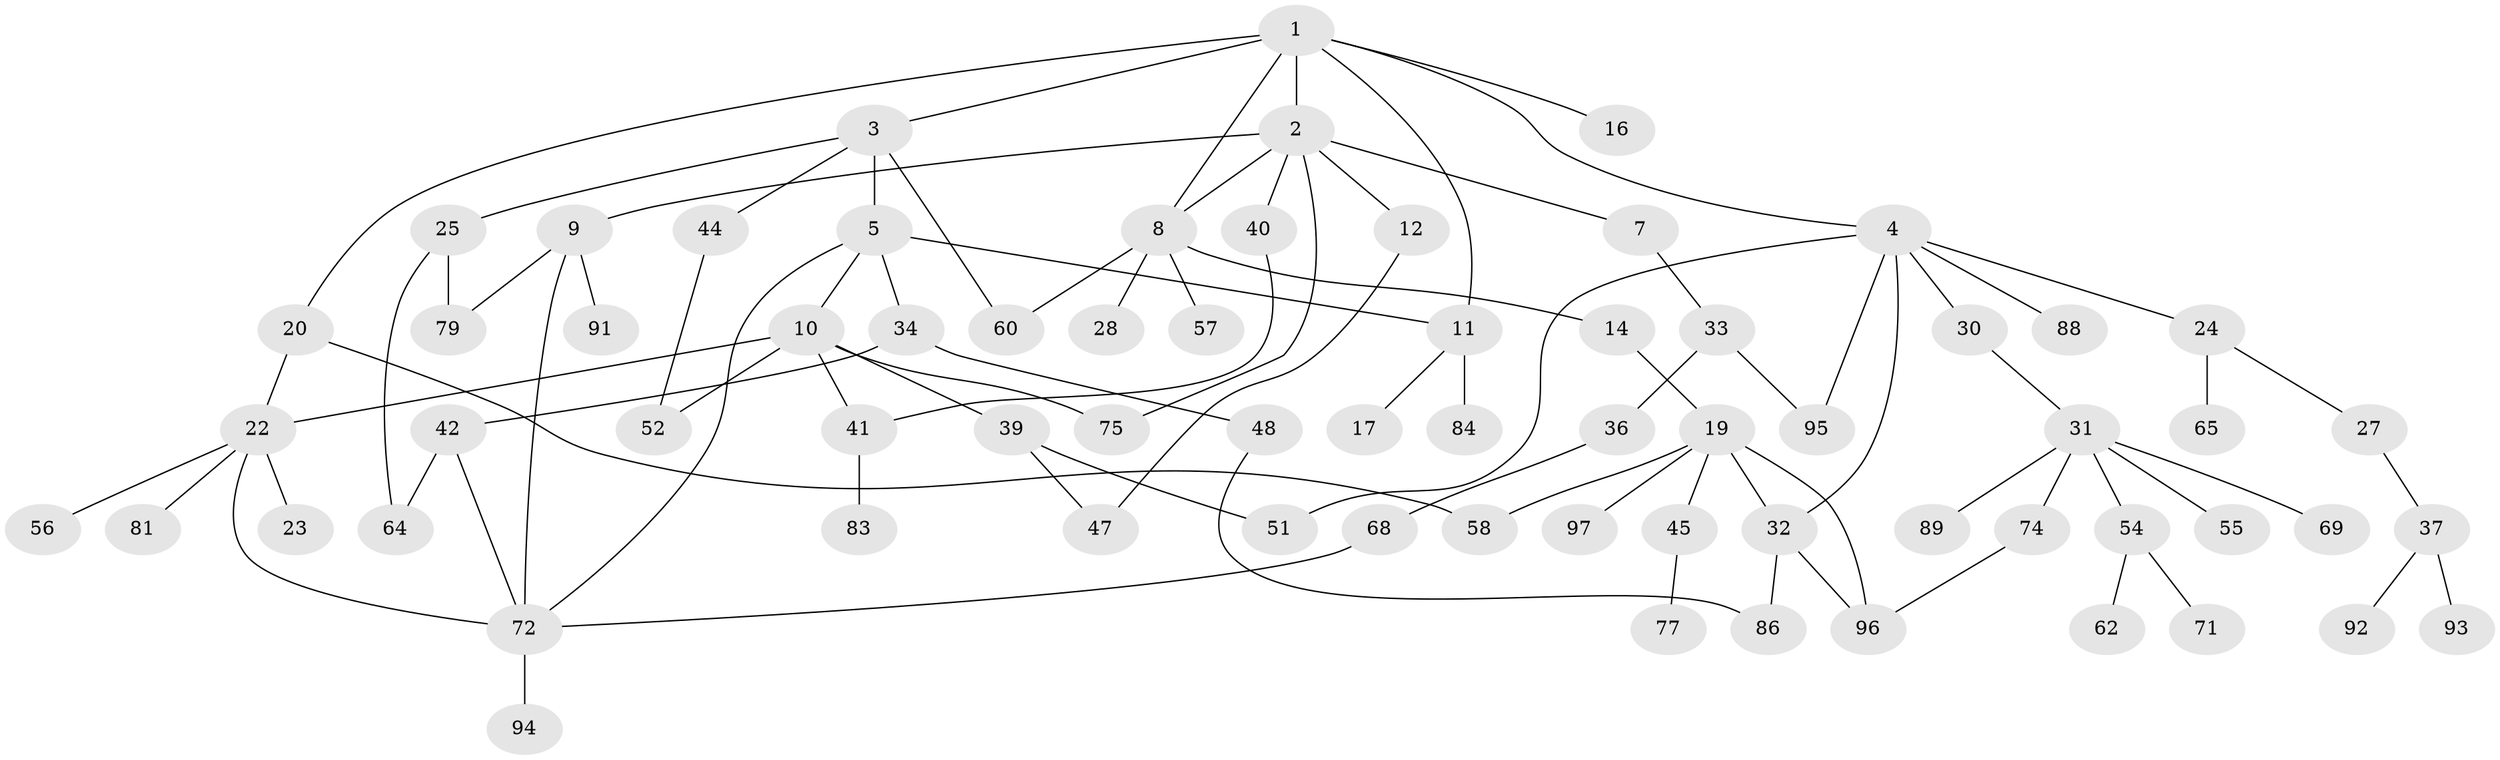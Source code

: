 // original degree distribution, {5: 0.0707070707070707, 6: 0.030303030303030304, 4: 0.0707070707070707, 2: 0.3333333333333333, 3: 0.21212121212121213, 1: 0.2828282828282828}
// Generated by graph-tools (version 1.1) at 2025/41/03/06/25 10:41:28]
// undirected, 69 vertices, 89 edges
graph export_dot {
graph [start="1"]
  node [color=gray90,style=filled];
  1 [super="+6"];
  2 [super="+63"];
  3 [super="+15"];
  4 [super="+66"];
  5 [super="+76"];
  7;
  8 [super="+29"];
  9 [super="+67"];
  10 [super="+18"];
  11 [super="+13"];
  12 [super="+87"];
  14 [super="+61"];
  16;
  17;
  19 [super="+21"];
  20 [super="+46"];
  22 [super="+26"];
  23 [super="+43"];
  24 [super="+50"];
  25 [super="+73"];
  27 [super="+78"];
  28;
  30;
  31 [super="+38"];
  32 [super="+80"];
  33 [super="+35"];
  34;
  36;
  37 [super="+90"];
  39;
  40;
  41 [super="+53"];
  42 [super="+70"];
  44;
  45;
  47;
  48 [super="+49"];
  51 [super="+59"];
  52;
  54;
  55;
  56;
  57 [super="+99"];
  58;
  60;
  62;
  64;
  65;
  68;
  69 [super="+85"];
  71;
  72 [super="+98"];
  74 [super="+82"];
  75;
  77;
  79;
  81;
  83;
  84;
  86;
  88;
  89;
  91;
  92;
  93;
  94;
  95;
  96;
  97;
  1 -- 2;
  1 -- 3;
  1 -- 4;
  1 -- 11;
  1 -- 8;
  1 -- 20;
  1 -- 16;
  2 -- 7;
  2 -- 9;
  2 -- 12;
  2 -- 40;
  2 -- 75;
  2 -- 8;
  3 -- 5;
  3 -- 25;
  3 -- 60;
  3 -- 44;
  4 -- 24;
  4 -- 30;
  4 -- 32;
  4 -- 88;
  4 -- 51;
  4 -- 95;
  5 -- 10;
  5 -- 34;
  5 -- 72;
  5 -- 11;
  7 -- 33;
  8 -- 14;
  8 -- 28;
  8 -- 57;
  8 -- 60;
  9 -- 72;
  9 -- 91;
  9 -- 79;
  10 -- 75;
  10 -- 22;
  10 -- 41;
  10 -- 52;
  10 -- 39;
  11 -- 17;
  11 -- 84;
  12 -- 47;
  14 -- 19;
  19 -- 45;
  19 -- 58;
  19 -- 97;
  19 -- 32;
  19 -- 96;
  20 -- 22;
  20 -- 58;
  22 -- 23;
  22 -- 56;
  22 -- 72;
  22 -- 81;
  24 -- 27;
  24 -- 65;
  25 -- 64;
  25 -- 79;
  27 -- 37;
  30 -- 31;
  31 -- 55;
  31 -- 69;
  31 -- 74;
  31 -- 89;
  31 -- 54;
  32 -- 96;
  32 -- 86;
  33 -- 95;
  33 -- 36;
  34 -- 42;
  34 -- 48;
  36 -- 68;
  37 -- 93;
  37 -- 92;
  39 -- 47;
  39 -- 51;
  40 -- 41;
  41 -- 83;
  42 -- 64;
  42 -- 72;
  44 -- 52;
  45 -- 77;
  48 -- 86;
  54 -- 62;
  54 -- 71;
  68 -- 72;
  72 -- 94;
  74 -- 96;
}
